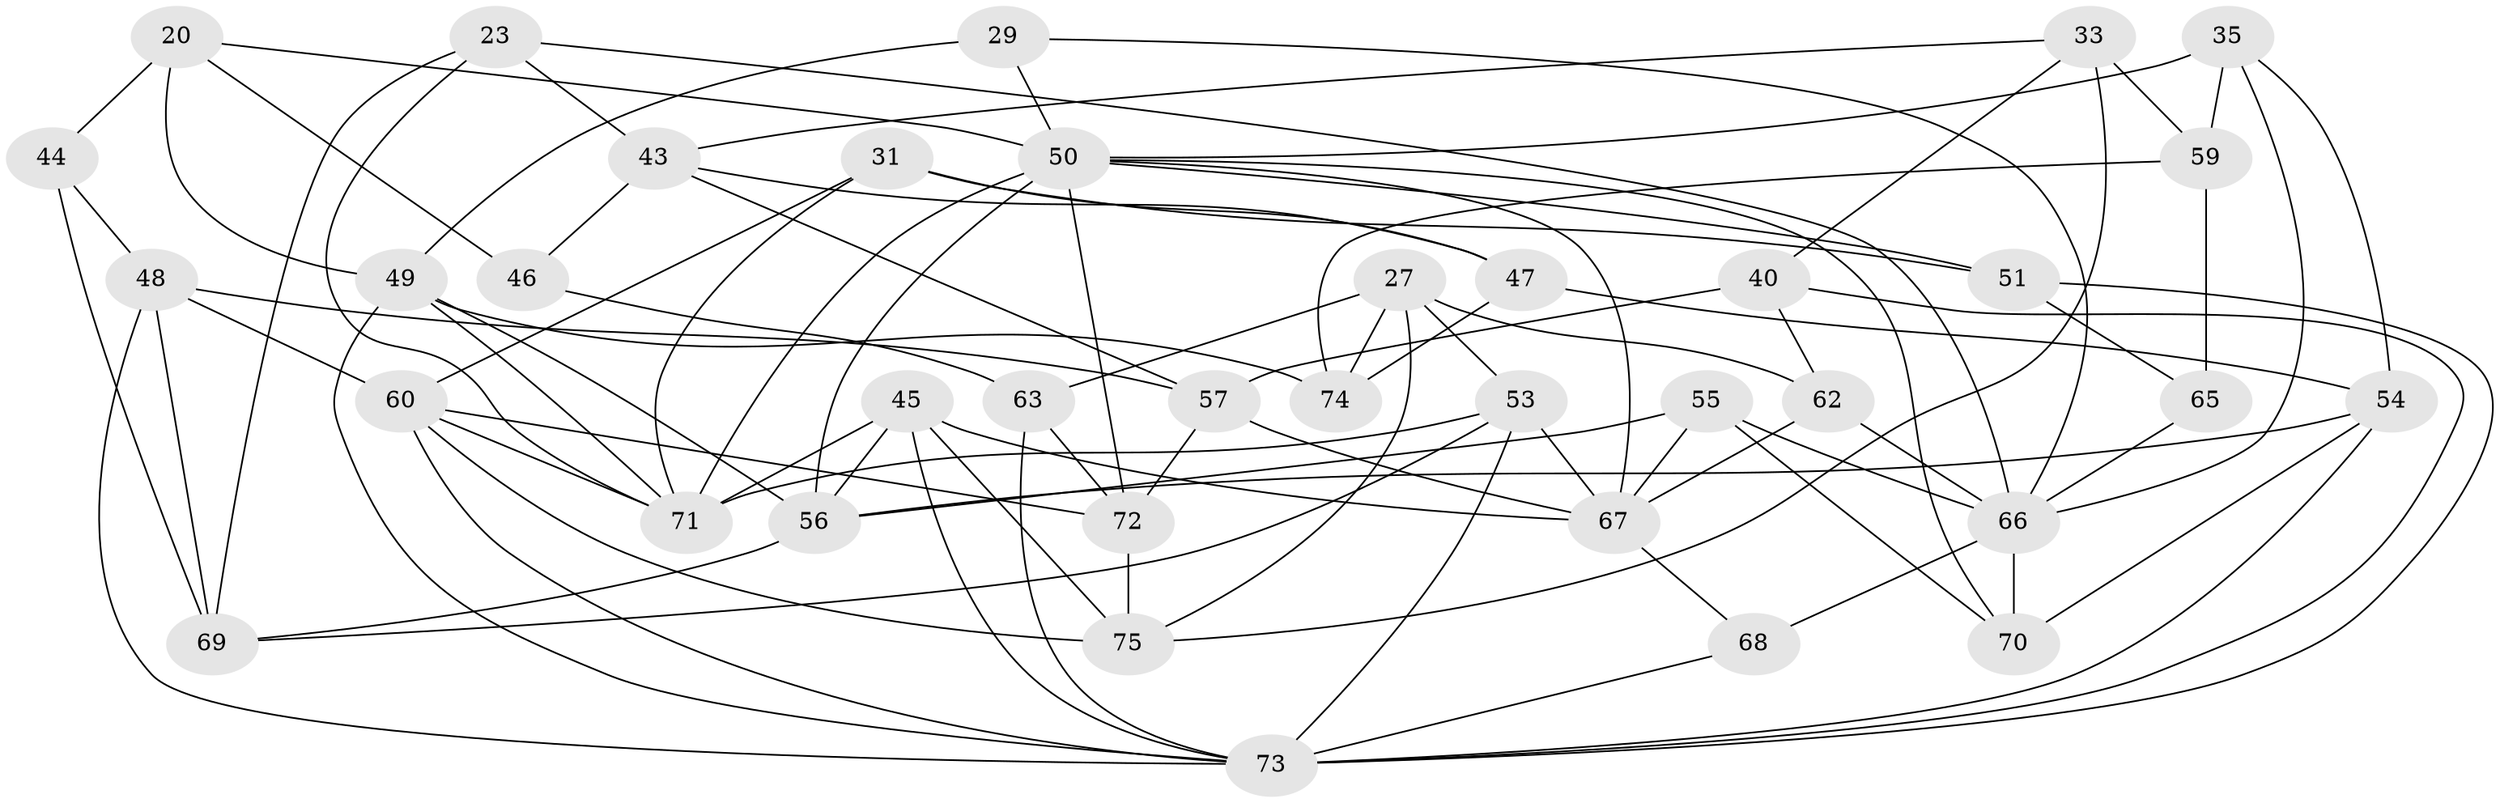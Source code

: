 // original degree distribution, {4: 1.0}
// Generated by graph-tools (version 1.1) at 2025/56/03/09/25 04:56:14]
// undirected, 37 vertices, 90 edges
graph export_dot {
graph [start="1"]
  node [color=gray90,style=filled];
  20;
  23;
  27 [super="+8"];
  29;
  31;
  33;
  35;
  40 [super="+21"];
  43 [super="+15"];
  44;
  45 [super="+18+13"];
  46;
  47;
  48 [super="+5"];
  49 [super="+17+34"];
  50 [super="+16+36+11"];
  51;
  53 [super="+41"];
  54 [super="+26"];
  55;
  56 [super="+10+52"];
  57 [super="+9"];
  59;
  60 [super="+28"];
  62;
  63;
  65;
  66 [super="+24+32"];
  67 [super="+58"];
  68;
  69 [super="+42"];
  70 [super="+39"];
  71 [super="+61+38"];
  72 [super="+22"];
  73 [super="+6+37+64"];
  74;
  75 [super="+14"];
  20 -- 44;
  20 -- 46;
  20 -- 49;
  20 -- 50;
  23 -- 69;
  23 -- 43;
  23 -- 71;
  23 -- 66;
  27 -- 75;
  27 -- 74;
  27 -- 53 [weight=2];
  27 -- 62;
  27 -- 63;
  29 -- 49 [weight=2];
  29 -- 50;
  29 -- 66;
  31 -- 60;
  31 -- 51;
  31 -- 47;
  31 -- 71;
  33 -- 40;
  33 -- 43;
  33 -- 75;
  33 -- 59;
  35 -- 59;
  35 -- 54;
  35 -- 50;
  35 -- 66;
  40 -- 62;
  40 -- 57;
  40 -- 73 [weight=3];
  43 -- 46 [weight=2];
  43 -- 47;
  43 -- 57;
  44 -- 48;
  44 -- 69 [weight=2];
  45 -- 71 [weight=2];
  45 -- 73 [weight=2];
  45 -- 56 [weight=2];
  45 -- 75;
  45 -- 67;
  46 -- 63;
  47 -- 74;
  47 -- 54;
  48 -- 57 [weight=2];
  48 -- 69;
  48 -- 73;
  48 -- 60;
  49 -- 71;
  49 -- 73 [weight=2];
  49 -- 74;
  49 -- 56;
  50 -- 56 [weight=2];
  50 -- 70 [weight=2];
  50 -- 67 [weight=2];
  50 -- 51;
  50 -- 71 [weight=3];
  50 -- 72;
  51 -- 65;
  51 -- 73;
  53 -- 71;
  53 -- 73;
  53 -- 69;
  53 -- 67;
  54 -- 70 [weight=2];
  54 -- 73;
  54 -- 56;
  55 -- 70;
  55 -- 56;
  55 -- 66;
  55 -- 67;
  56 -- 69;
  57 -- 67;
  57 -- 72;
  59 -- 65;
  59 -- 74;
  60 -- 73;
  60 -- 72;
  60 -- 75;
  60 -- 71;
  62 -- 67;
  62 -- 66;
  63 -- 72;
  63 -- 73;
  65 -- 66 [weight=2];
  66 -- 68 [weight=2];
  66 -- 70 [weight=3];
  67 -- 68;
  68 -- 73;
  72 -- 75 [weight=2];
}
